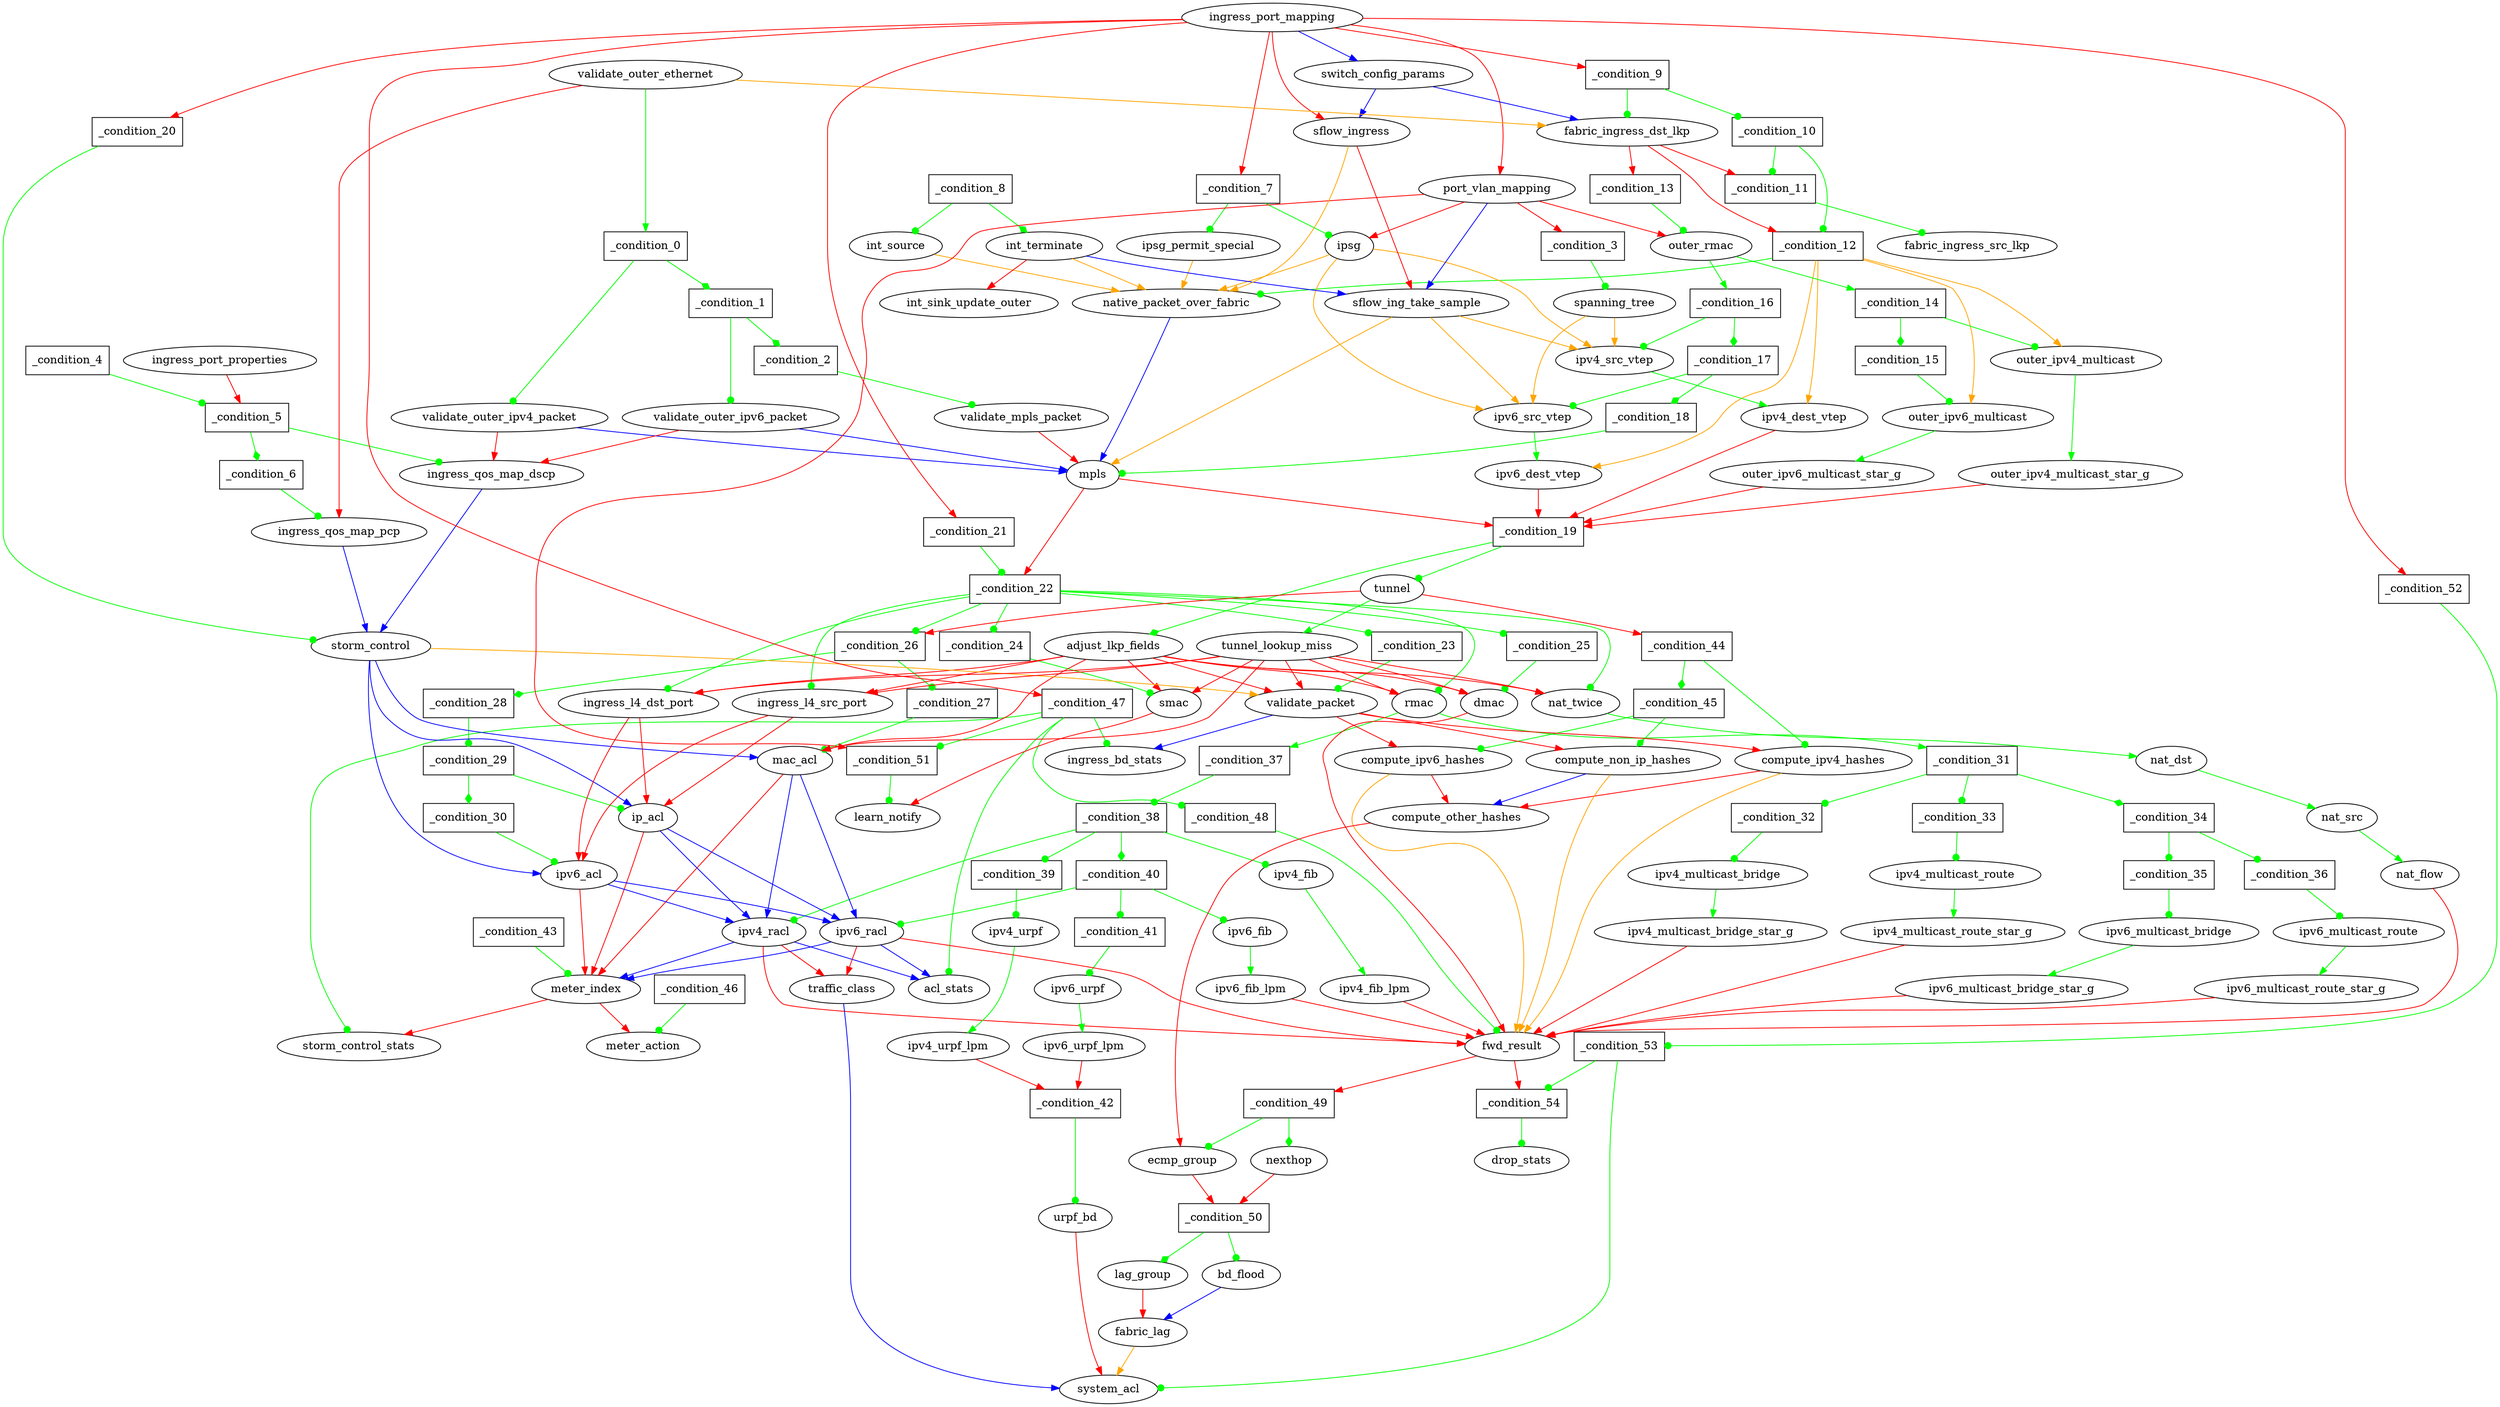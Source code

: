 digraph ingress {
_condition_0 [shape=box label="_condition_0"];
_condition_1 [shape=box label="_condition_1"];
_condition_10 [shape=box label="_condition_10"];
_condition_11 [shape=box label="_condition_11"];
_condition_12 [shape=box label="_condition_12"];
_condition_13 [shape=box label="_condition_13"];
_condition_14 [shape=box label="_condition_14"];
_condition_15 [shape=box label="_condition_15"];
_condition_16 [shape=box label="_condition_16"];
_condition_17 [shape=box label="_condition_17"];
_condition_18 [shape=box label="_condition_18"];
_condition_19 [shape=box label="_condition_19"];
_condition_2 [shape=box label="_condition_2"];
_condition_20 [shape=box label="_condition_20"];
_condition_21 [shape=box label="_condition_21"];
_condition_22 [shape=box label="_condition_22"];
_condition_23 [shape=box label="_condition_23"];
_condition_24 [shape=box label="_condition_24"];
_condition_25 [shape=box label="_condition_25"];
_condition_26 [shape=box label="_condition_26"];
_condition_27 [shape=box label="_condition_27"];
_condition_28 [shape=box label="_condition_28"];
_condition_29 [shape=box label="_condition_29"];
_condition_3 [shape=box label="_condition_3"];
_condition_30 [shape=box label="_condition_30"];
_condition_31 [shape=box label="_condition_31"];
_condition_32 [shape=box label="_condition_32"];
_condition_33 [shape=box label="_condition_33"];
_condition_34 [shape=box label="_condition_34"];
_condition_35 [shape=box label="_condition_35"];
_condition_36 [shape=box label="_condition_36"];
_condition_37 [shape=box label="_condition_37"];
_condition_38 [shape=box label="_condition_38"];
_condition_39 [shape=box label="_condition_39"];
_condition_4 [shape=box label="_condition_4"];
_condition_40 [shape=box label="_condition_40"];
_condition_41 [shape=box label="_condition_41"];
_condition_42 [shape=box label="_condition_42"];
_condition_43 [shape=box label="_condition_43"];
_condition_44 [shape=box label="_condition_44"];
_condition_45 [shape=box label="_condition_45"];
_condition_46 [shape=box label="_condition_46"];
_condition_47 [shape=box label="_condition_47"];
_condition_48 [shape=box label="_condition_48"];
_condition_49 [shape=box label="_condition_49"];
_condition_5 [shape=box label="_condition_5"];
_condition_50 [shape=box label="_condition_50"];
_condition_51 [shape=box label="_condition_51"];
_condition_52 [shape=box label="_condition_52"];
_condition_53 [shape=box label="_condition_53"];
_condition_54 [shape=box label="_condition_54"];
_condition_6 [shape=box label="_condition_6"];
_condition_7 [shape=box label="_condition_7"];
_condition_8 [shape=box label="_condition_8"];
_condition_9 [shape=box label="_condition_9"];
_condition_0 -> _condition_1 [color=green  arrowhead = diamond];
_condition_0 -> validate_outer_ipv4_packet [color=green  arrowhead = dot];
_condition_1 -> _condition_2 [color=green  arrowhead = diamond];
_condition_1 -> validate_outer_ipv6_packet [color=green  arrowhead = dot];
_condition_10 -> _condition_11 [color=green  arrowhead = dot];
_condition_10 -> _condition_12 [color=green  arrowhead = dot];
_condition_11 -> fabric_ingress_src_lkp [color=green  arrowhead = dot];
_condition_12 -> ipv4_dest_vtep [color=orange ];
_condition_12 -> ipv6_dest_vtep [color=orange ];
_condition_12 -> native_packet_over_fabric [color=green  arrowhead = dot];
_condition_12 -> outer_ipv4_multicast [color=orange ];
_condition_12 -> outer_ipv6_multicast [color=orange ];
_condition_13 -> outer_rmac [color=green  arrowhead = dot];
_condition_14 -> _condition_15 [color=green  arrowhead = diamond];
_condition_14 -> outer_ipv4_multicast [color=green  arrowhead = dot];
_condition_15 -> outer_ipv6_multicast [color=green  arrowhead = dot];
_condition_16 -> _condition_17 [color=green  arrowhead = diamond];
_condition_16 -> ipv4_src_vtep [color=green  arrowhead = dot];
_condition_17 -> _condition_18 [color=green  arrowhead = diamond];
_condition_17 -> ipv6_src_vtep [color=green  arrowhead = dot];
_condition_18 -> mpls [color=green  arrowhead = dot];
_condition_19 -> adjust_lkp_fields [color=green  arrowhead = diamond];
_condition_19 -> tunnel [color=green  arrowhead = dot];
_condition_2 -> validate_mpls_packet [color=green  arrowhead = dot];
_condition_20 -> storm_control [color=green  arrowhead = dot];
_condition_21 -> _condition_22 [color=green  arrowhead = dot];
_condition_22 -> _condition_23 [color=green  arrowhead = dot];
_condition_22 -> _condition_24 [color=green  arrowhead = dot];
_condition_22 -> _condition_25 [color=green  arrowhead = dot];
_condition_22 -> _condition_26 [color=green  arrowhead = dot];
_condition_22 -> ingress_l4_dst_port [color=green  arrowhead = dot];
_condition_22 -> ingress_l4_src_port [color=green  arrowhead = dot];
_condition_22 -> nat_twice [color=green  arrowhead = dot];
_condition_22 -> rmac [color=green  arrowhead = dot];
_condition_23 -> validate_packet [color=green  arrowhead = dot];
_condition_24 -> smac [color=green  arrowhead = dot];
_condition_25 -> dmac [color=green  arrowhead = dot];
_condition_26 -> _condition_27 [color=green  arrowhead = dot];
_condition_26 -> _condition_28 [color=green  arrowhead = diamond];
_condition_27 -> mac_acl [color=green  arrowhead = dot];
_condition_28 -> _condition_29 [color=green  arrowhead = dot];
_condition_29 -> _condition_30 [color=green  arrowhead = diamond];
_condition_29 -> ip_acl [color=green  arrowhead = dot];
_condition_3 -> spanning_tree [color=green  arrowhead = dot];
_condition_30 -> ipv6_acl [color=green  arrowhead = dot];
_condition_31 -> _condition_32 [color=green  arrowhead = dot];
_condition_31 -> _condition_33 [color=green  arrowhead = dot];
_condition_31 -> _condition_34 [color=green  arrowhead = diamond];
_condition_32 -> ipv4_multicast_bridge [color=green  arrowhead = dot];
_condition_33 -> ipv4_multicast_route [color=green  arrowhead = dot];
_condition_34 -> _condition_35 [color=green  arrowhead = dot];
_condition_34 -> _condition_36 [color=green  arrowhead = dot];
_condition_35 -> ipv6_multicast_bridge [color=green  arrowhead = dot];
_condition_36 -> ipv6_multicast_route [color=green  arrowhead = dot];
_condition_37 -> _condition_38 [color=green  arrowhead = dot];
_condition_38 -> _condition_39 [color=green  arrowhead = dot];
_condition_38 -> _condition_40 [color=green  arrowhead = diamond];
_condition_38 -> ipv4_fib [color=green  arrowhead = dot];
_condition_38 -> ipv4_racl [color=green  arrowhead = dot];
_condition_39 -> ipv4_urpf [color=green  arrowhead = dot];
_condition_4 -> _condition_5 [color=green  arrowhead = dot];
_condition_40 -> _condition_41 [color=green  arrowhead = dot];
_condition_40 -> ipv6_fib [color=green  arrowhead = dot];
_condition_40 -> ipv6_racl [color=green  arrowhead = dot];
_condition_41 -> ipv6_urpf [color=green  arrowhead = dot];
_condition_42 -> urpf_bd [color=green  arrowhead = dot];
_condition_43 -> meter_index [color=green  arrowhead = dot];
_condition_44 -> _condition_45 [color=green  arrowhead = diamond];
_condition_44 -> compute_ipv4_hashes [color=green  arrowhead = dot];
_condition_45 -> compute_ipv6_hashes [color=green  arrowhead = dot];
_condition_45 -> compute_non_ip_hashes [color=green  arrowhead = diamond];
_condition_46 -> meter_action [color=green  arrowhead = dot];
_condition_47 -> _condition_48 [color=green  arrowhead = dot];
_condition_47 -> _condition_51 [color=green  arrowhead = dot];
_condition_47 -> acl_stats [color=green  arrowhead = dot];
_condition_47 -> ingress_bd_stats [color=green  arrowhead = dot];
_condition_47 -> storm_control_stats [color=green  arrowhead = dot];
_condition_48 -> fwd_result [color=green  arrowhead = dot];
_condition_49 -> ecmp_group [color=green  arrowhead = dot];
_condition_49 -> nexthop [color=green  arrowhead = diamond];
_condition_5 -> _condition_6 [color=green  arrowhead = diamond];
_condition_5 -> ingress_qos_map_dscp [color=green  arrowhead = dot];
_condition_50 -> bd_flood [color=green  arrowhead = dot];
_condition_50 -> lag_group [color=green  arrowhead = diamond];
_condition_51 -> learn_notify [color=green  arrowhead = dot];
_condition_52 -> _condition_53 [color=green  arrowhead = dot];
_condition_53 -> _condition_54 [color=green  arrowhead = dot];
_condition_53 -> system_acl [color=green  arrowhead = dot];
_condition_54 -> drop_stats [color=green  arrowhead = dot];
_condition_6 -> ingress_qos_map_pcp [color=green  arrowhead = dot];
_condition_7 -> ipsg [color=green  arrowhead = dot];
_condition_7 -> ipsg_permit_special [color=green  arrowhead = dot];
_condition_8 -> int_source [color=green  arrowhead = dot];
_condition_8 -> int_terminate [color=green  arrowhead = diamond];
_condition_9 -> _condition_10 [color=green  arrowhead = dot];
_condition_9 -> fabric_ingress_dst_lkp [color=green  arrowhead = dot];
adjust_lkp_fields -> dmac [color=red ];
adjust_lkp_fields -> ingress_l4_dst_port [color=red ];
adjust_lkp_fields -> ingress_l4_src_port [color=red ];
adjust_lkp_fields -> mac_acl [color=red ];
adjust_lkp_fields -> nat_twice [color=red ];
adjust_lkp_fields -> rmac [color=red ];
adjust_lkp_fields -> smac [color=red ];
adjust_lkp_fields -> validate_packet [color=red ];
bd_flood -> fabric_lag [color=blue ];
compute_ipv4_hashes -> compute_other_hashes [color=red ];
compute_ipv4_hashes -> fwd_result [color=orange ];
compute_ipv6_hashes -> compute_other_hashes [color=red ];
compute_ipv6_hashes -> fwd_result [color=orange ];
compute_non_ip_hashes -> compute_other_hashes [color=blue ];
compute_non_ip_hashes -> fwd_result [color=orange ];
compute_other_hashes -> ecmp_group [color=red ];
dmac -> fwd_result [color=red ];
ecmp_group -> _condition_50 [color=red ];
fabric_ingress_dst_lkp -> _condition_11 [color=red ];
fabric_ingress_dst_lkp -> _condition_12 [color=red ];
fabric_ingress_dst_lkp -> _condition_13 [color=red ];
fabric_lag -> system_acl [color=orange ];
fwd_result -> _condition_49 [color=red ];
fwd_result -> _condition_54 [color=red ];
ingress_l4_dst_port -> ip_acl [color=red ];
ingress_l4_dst_port -> ipv6_acl [color=red ];
ingress_l4_src_port -> ip_acl [color=red ];
ingress_l4_src_port -> ipv6_acl [color=red ];
ingress_port_mapping -> _condition_20 [color=red ];
ingress_port_mapping -> _condition_21 [color=red ];
ingress_port_mapping -> _condition_47 [color=red ];
ingress_port_mapping -> _condition_52 [color=red ];
ingress_port_mapping -> _condition_7 [color=red ];
ingress_port_mapping -> _condition_9 [color=red ];
ingress_port_mapping -> port_vlan_mapping [color=red ];
ingress_port_mapping -> sflow_ingress [color=red ];
ingress_port_mapping -> switch_config_params [color=blue ];
ingress_port_properties -> _condition_5 [color=red ];
ingress_qos_map_dscp -> storm_control [color=blue ];
ingress_qos_map_pcp -> storm_control [color=blue ];
int_source -> native_packet_over_fabric [color=orange ];
int_terminate -> int_sink_update_outer [color=red ];
int_terminate -> native_packet_over_fabric [color=orange ];
int_terminate -> sflow_ing_take_sample [color=blue ];
ip_acl -> ipv4_racl [color=blue ];
ip_acl -> ipv6_racl [color=blue ];
ip_acl -> meter_index [color=red ];
ipsg -> ipv4_src_vtep [color=orange ];
ipsg -> ipv6_src_vtep [color=orange ];
ipsg -> native_packet_over_fabric [color=orange ];
ipsg_permit_special -> native_packet_over_fabric [color=orange ];
ipv4_dest_vtep -> _condition_19 [color=red ];
ipv4_fib -> ipv4_fib_lpm [color=green ];
ipv4_fib_lpm -> fwd_result [color=red ];
ipv4_multicast_bridge -> ipv4_multicast_bridge_star_g [color=green ];
ipv4_multicast_bridge_star_g -> fwd_result [color=red ];
ipv4_multicast_route -> ipv4_multicast_route_star_g [color=green ];
ipv4_multicast_route_star_g -> fwd_result [color=red ];
ipv4_racl -> acl_stats [color=blue ];
ipv4_racl -> fwd_result [color=red ];
ipv4_racl -> meter_index [color=blue ];
ipv4_racl -> traffic_class [color=red ];
ipv4_src_vtep -> ipv4_dest_vtep [color=green ];
ipv4_urpf -> ipv4_urpf_lpm [color=green ];
ipv4_urpf_lpm -> _condition_42 [color=red ];
ipv6_acl -> ipv4_racl [color=blue ];
ipv6_acl -> ipv6_racl [color=blue ];
ipv6_acl -> meter_index [color=red ];
ipv6_dest_vtep -> _condition_19 [color=red ];
ipv6_fib -> ipv6_fib_lpm [color=green ];
ipv6_fib_lpm -> fwd_result [color=red ];
ipv6_multicast_bridge -> ipv6_multicast_bridge_star_g [color=green ];
ipv6_multicast_bridge_star_g -> fwd_result [color=red ];
ipv6_multicast_route -> ipv6_multicast_route_star_g [color=green ];
ipv6_multicast_route_star_g -> fwd_result [color=red ];
ipv6_racl -> acl_stats [color=blue ];
ipv6_racl -> fwd_result [color=red ];
ipv6_racl -> meter_index [color=blue ];
ipv6_racl -> traffic_class [color=red ];
ipv6_src_vtep -> ipv6_dest_vtep [color=green ];
ipv6_urpf -> ipv6_urpf_lpm [color=green ];
ipv6_urpf_lpm -> _condition_42 [color=red ];
lag_group -> fabric_lag [color=red ];
mac_acl -> ipv4_racl [color=blue ];
mac_acl -> ipv6_racl [color=blue ];
mac_acl -> meter_index [color=red ];
meter_index -> meter_action [color=red ];
meter_index -> storm_control_stats [color=red ];
mpls -> _condition_19 [color=red ];
mpls -> _condition_22 [color=red ];
nat_dst -> nat_src [color=green ];
nat_flow -> fwd_result [color=red ];
nat_src -> nat_flow [color=green ];
nat_twice -> nat_dst [color=green ];
native_packet_over_fabric -> mpls [color=blue ];
nexthop -> _condition_50 [color=red ];
outer_ipv4_multicast -> outer_ipv4_multicast_star_g [color=green ];
outer_ipv4_multicast_star_g -> _condition_19 [color=red ];
outer_ipv6_multicast -> outer_ipv6_multicast_star_g [color=green ];
outer_ipv6_multicast_star_g -> _condition_19 [color=red ];
outer_rmac -> _condition_14 [color=green ];
outer_rmac -> _condition_16 [color=green ];
port_vlan_mapping -> _condition_3 [color=red ];
port_vlan_mapping -> _condition_51 [color=red ];
port_vlan_mapping -> ipsg [color=red ];
port_vlan_mapping -> outer_rmac [color=red ];
port_vlan_mapping -> sflow_ing_take_sample [color=blue ];
rmac -> _condition_31 [color=green ];
rmac -> _condition_37 [color=green ];
sflow_ing_take_sample -> ipv4_src_vtep [color=orange ];
sflow_ing_take_sample -> ipv6_src_vtep [color=orange ];
sflow_ing_take_sample -> mpls [color=orange ];
sflow_ingress -> native_packet_over_fabric [color=orange ];
sflow_ingress -> sflow_ing_take_sample [color=red ];
smac -> learn_notify [color=red ];
spanning_tree -> ipv4_src_vtep [color=orange ];
spanning_tree -> ipv6_src_vtep [color=orange ];
storm_control -> ip_acl [color=blue ];
storm_control -> ipv6_acl [color=blue ];
storm_control -> mac_acl [color=blue ];
storm_control -> validate_packet [color=orange ];
switch_config_params -> fabric_ingress_dst_lkp [color=blue ];
switch_config_params -> sflow_ingress [color=blue ];
traffic_class -> system_acl [color=blue ];
tunnel -> _condition_26 [color=red ];
tunnel -> _condition_44 [color=red ];
tunnel -> tunnel_lookup_miss [color=green ];
tunnel_lookup_miss -> dmac [color=red ];
tunnel_lookup_miss -> ingress_l4_dst_port [color=red ];
tunnel_lookup_miss -> ingress_l4_src_port [color=red ];
tunnel_lookup_miss -> mac_acl [color=red ];
tunnel_lookup_miss -> nat_twice [color=red ];
tunnel_lookup_miss -> rmac [color=red ];
tunnel_lookup_miss -> smac [color=red ];
tunnel_lookup_miss -> validate_packet [color=red ];
urpf_bd -> system_acl [color=red ];
validate_mpls_packet -> mpls [color=red ];
validate_outer_ethernet -> _condition_0 [color=green ];
validate_outer_ethernet -> fabric_ingress_dst_lkp [color=orange ];
validate_outer_ethernet -> ingress_qos_map_pcp [color=red ];
validate_outer_ipv4_packet -> ingress_qos_map_dscp [color=red ];
validate_outer_ipv4_packet -> mpls [color=blue ];
validate_outer_ipv6_packet -> ingress_qos_map_dscp [color=red ];
validate_outer_ipv6_packet -> mpls [color=blue ];
validate_packet -> compute_ipv4_hashes [color=red ];
validate_packet -> compute_ipv6_hashes [color=red ];
validate_packet -> compute_non_ip_hashes [color=red ];
validate_packet -> ingress_bd_stats [color=blue ];
}
